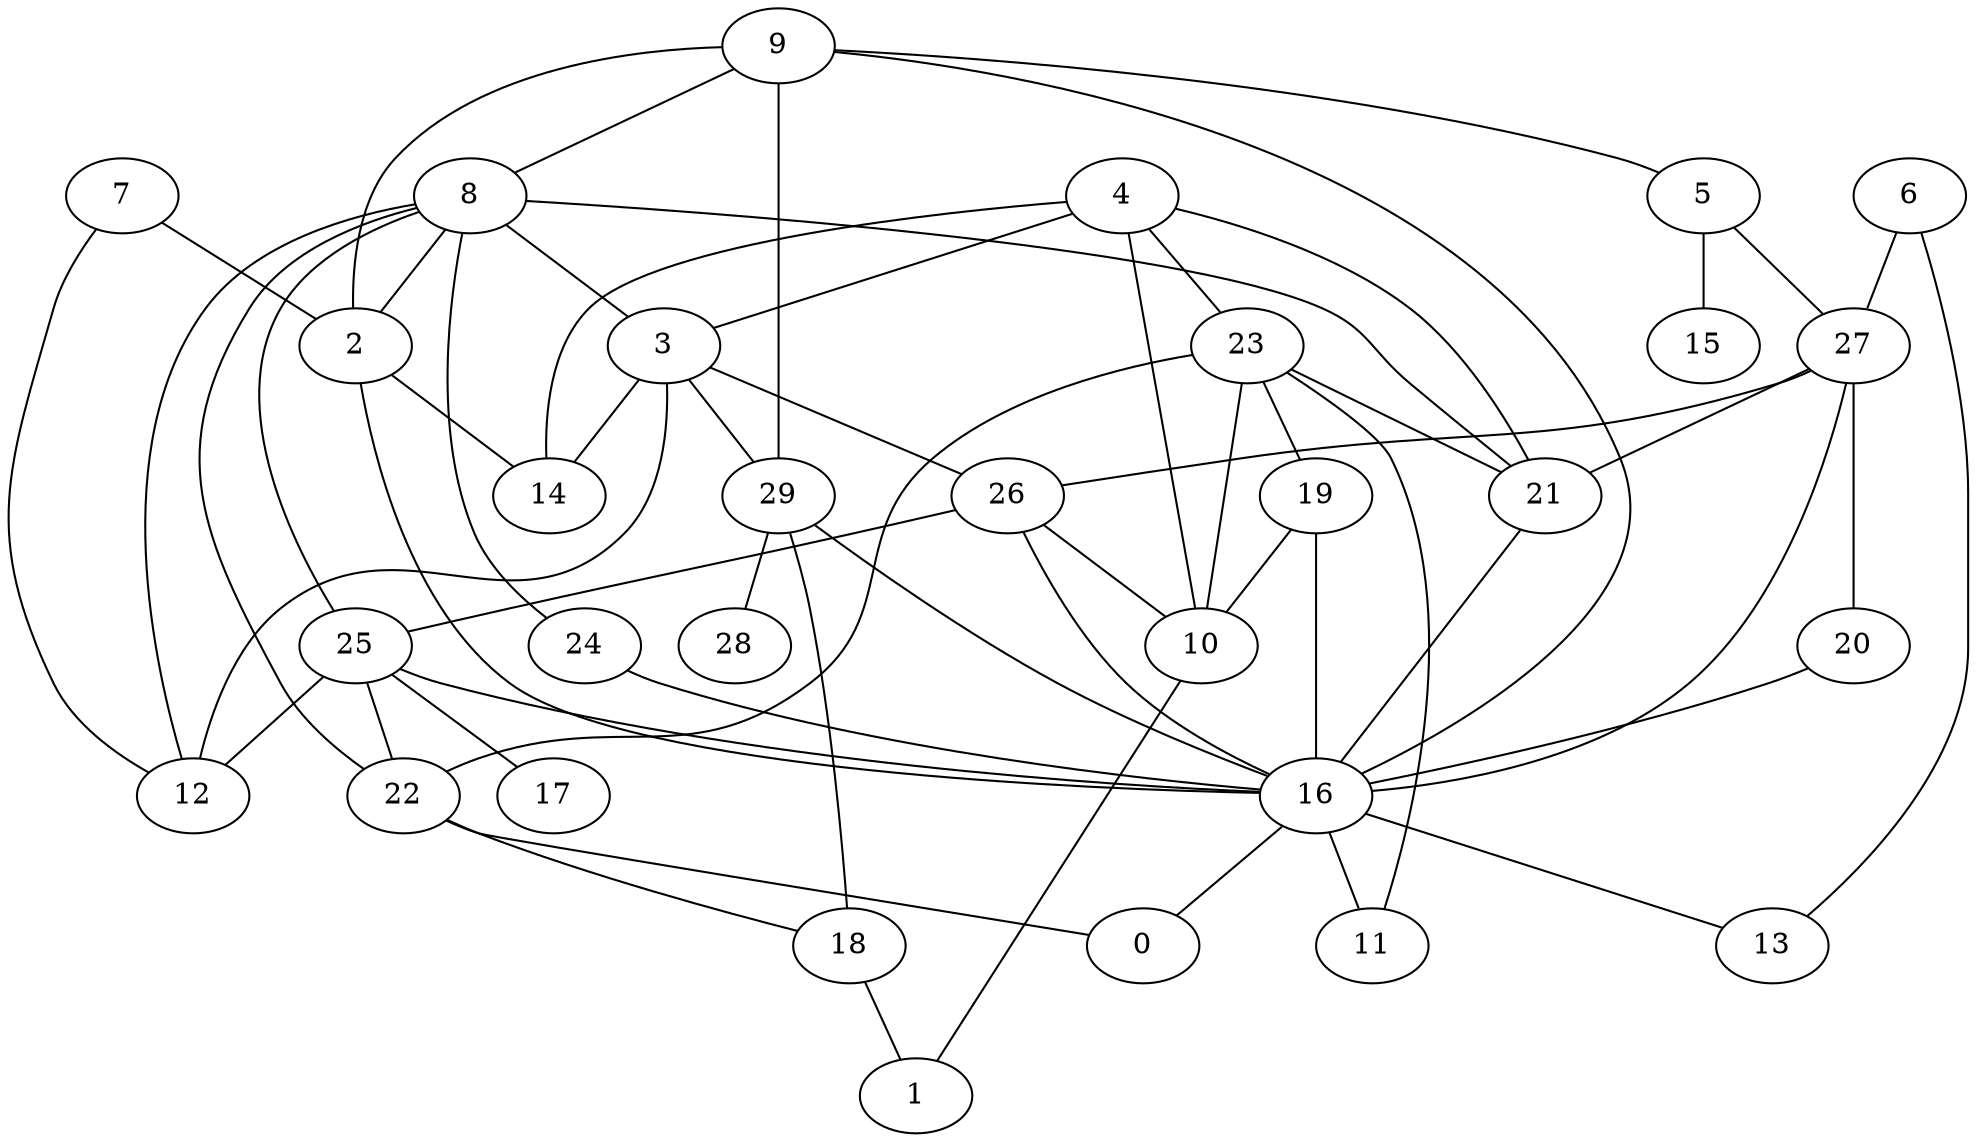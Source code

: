 digraph GG_graph {

subgraph G_graph {
edge [color = black]
"9" -> "8" [dir = none]
"23" -> "11" [dir = none]
"23" -> "10" [dir = none]
"29" -> "18" [dir = none]
"29" -> "28" [dir = none]
"29" -> "16" [dir = none]
"27" -> "21" [dir = none]
"27" -> "20" [dir = none]
"27" -> "16" [dir = none]
"5" -> "15" [dir = none]
"5" -> "27" [dir = none]
"26" -> "10" [dir = none]
"26" -> "16" [dir = none]
"8" -> "24" [dir = none]
"8" -> "2" [dir = none]
"8" -> "22" [dir = none]
"8" -> "25" [dir = none]
"16" -> "13" [dir = none]
"16" -> "0" [dir = none]
"6" -> "27" [dir = none]
"3" -> "26" [dir = none]
"10" -> "1" [dir = none]
"7" -> "12" [dir = none]
"4" -> "21" [dir = none]
"25" -> "12" [dir = none]
"25" -> "17" [dir = none]
"25" -> "16" [dir = none]
"2" -> "14" [dir = none]
"19" -> "16" [dir = none]
"9" -> "5" [dir = none]
"9" -> "2" [dir = none]
"23" -> "22" [dir = none]
"25" -> "22" [dir = none]
"7" -> "2" [dir = none]
"16" -> "11" [dir = none]
"18" -> "1" [dir = none]
"24" -> "16" [dir = none]
"4" -> "3" [dir = none]
"23" -> "21" [dir = none]
"21" -> "16" [dir = none]
"19" -> "10" [dir = none]
"22" -> "18" [dir = none]
"8" -> "3" [dir = none]
"27" -> "26" [dir = none]
"4" -> "14" [dir = none]
"20" -> "16" [dir = none]
"3" -> "12" [dir = none]
"2" -> "16" [dir = none]
"9" -> "16" [dir = none]
"23" -> "19" [dir = none]
"22" -> "0" [dir = none]
"4" -> "23" [dir = none]
"6" -> "13" [dir = none]
"4" -> "10" [dir = none]
"9" -> "29" [dir = none]
"8" -> "12" [dir = none]
"26" -> "25" [dir = none]
"3" -> "29" [dir = none]
"3" -> "14" [dir = none]
"8" -> "21" [dir = none]
}

}
